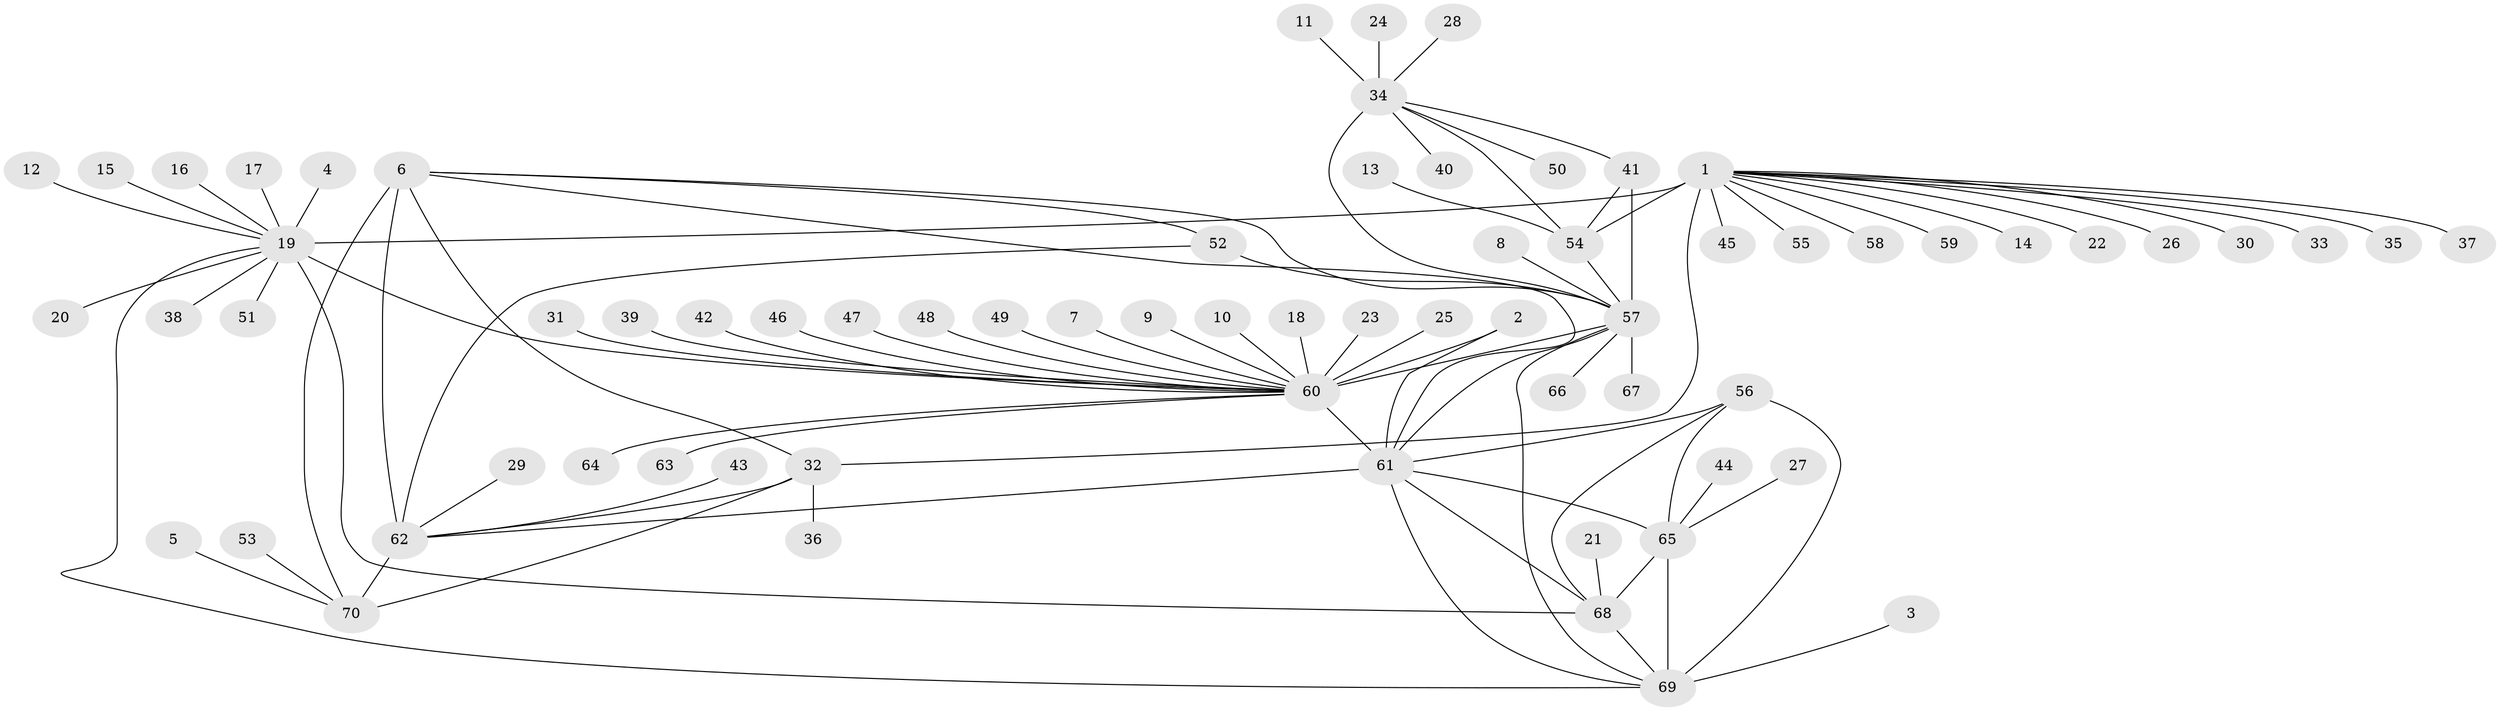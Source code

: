 // original degree distribution, {10: 0.05714285714285714, 11: 0.03571428571428571, 7: 0.02857142857142857, 9: 0.05, 8: 0.05714285714285714, 12: 0.007142857142857143, 13: 0.007142857142857143, 6: 0.007142857142857143, 3: 0.02142857142857143, 1: 0.6, 2: 0.12142857142857143, 4: 0.007142857142857143}
// Generated by graph-tools (version 1.1) at 2025/50/03/09/25 03:50:40]
// undirected, 70 vertices, 92 edges
graph export_dot {
graph [start="1"]
  node [color=gray90,style=filled];
  1;
  2;
  3;
  4;
  5;
  6;
  7;
  8;
  9;
  10;
  11;
  12;
  13;
  14;
  15;
  16;
  17;
  18;
  19;
  20;
  21;
  22;
  23;
  24;
  25;
  26;
  27;
  28;
  29;
  30;
  31;
  32;
  33;
  34;
  35;
  36;
  37;
  38;
  39;
  40;
  41;
  42;
  43;
  44;
  45;
  46;
  47;
  48;
  49;
  50;
  51;
  52;
  53;
  54;
  55;
  56;
  57;
  58;
  59;
  60;
  61;
  62;
  63;
  64;
  65;
  66;
  67;
  68;
  69;
  70;
  1 -- 14 [weight=1.0];
  1 -- 19 [weight=12.0];
  1 -- 22 [weight=1.0];
  1 -- 26 [weight=1.0];
  1 -- 30 [weight=1.0];
  1 -- 32 [weight=1.0];
  1 -- 33 [weight=1.0];
  1 -- 35 [weight=1.0];
  1 -- 37 [weight=1.0];
  1 -- 45 [weight=1.0];
  1 -- 54 [weight=1.0];
  1 -- 55 [weight=1.0];
  1 -- 58 [weight=1.0];
  1 -- 59 [weight=1.0];
  2 -- 60 [weight=5.0];
  2 -- 61 [weight=1.0];
  3 -- 69 [weight=1.0];
  4 -- 19 [weight=1.0];
  5 -- 70 [weight=1.0];
  6 -- 32 [weight=2.0];
  6 -- 52 [weight=1.0];
  6 -- 57 [weight=1.0];
  6 -- 61 [weight=1.0];
  6 -- 62 [weight=6.0];
  6 -- 70 [weight=2.0];
  7 -- 60 [weight=1.0];
  8 -- 57 [weight=1.0];
  9 -- 60 [weight=1.0];
  10 -- 60 [weight=1.0];
  11 -- 34 [weight=1.0];
  12 -- 19 [weight=1.0];
  13 -- 54 [weight=1.0];
  15 -- 19 [weight=1.0];
  16 -- 19 [weight=1.0];
  17 -- 19 [weight=1.0];
  18 -- 60 [weight=1.0];
  19 -- 20 [weight=1.0];
  19 -- 38 [weight=1.0];
  19 -- 51 [weight=1.0];
  19 -- 60 [weight=1.0];
  19 -- 68 [weight=1.0];
  19 -- 69 [weight=1.0];
  21 -- 68 [weight=1.0];
  23 -- 60 [weight=1.0];
  24 -- 34 [weight=1.0];
  25 -- 60 [weight=1.0];
  27 -- 65 [weight=1.0];
  28 -- 34 [weight=1.0];
  29 -- 62 [weight=1.0];
  31 -- 60 [weight=1.0];
  32 -- 36 [weight=1.0];
  32 -- 62 [weight=3.0];
  32 -- 70 [weight=1.0];
  34 -- 40 [weight=1.0];
  34 -- 41 [weight=1.0];
  34 -- 50 [weight=1.0];
  34 -- 54 [weight=1.0];
  34 -- 57 [weight=4.0];
  39 -- 60 [weight=1.0];
  41 -- 54 [weight=1.0];
  41 -- 57 [weight=4.0];
  42 -- 60 [weight=1.0];
  43 -- 62 [weight=1.0];
  44 -- 65 [weight=1.0];
  46 -- 60 [weight=1.0];
  47 -- 60 [weight=1.0];
  48 -- 60 [weight=1.0];
  49 -- 60 [weight=1.0];
  52 -- 57 [weight=1.0];
  52 -- 62 [weight=2.0];
  53 -- 70 [weight=1.0];
  54 -- 57 [weight=4.0];
  56 -- 61 [weight=1.0];
  56 -- 65 [weight=3.0];
  56 -- 68 [weight=1.0];
  56 -- 69 [weight=1.0];
  57 -- 60 [weight=1.0];
  57 -- 61 [weight=1.0];
  57 -- 66 [weight=1.0];
  57 -- 67 [weight=1.0];
  57 -- 69 [weight=1.0];
  60 -- 61 [weight=6.0];
  60 -- 63 [weight=1.0];
  60 -- 64 [weight=1.0];
  61 -- 62 [weight=1.0];
  61 -- 65 [weight=3.0];
  61 -- 68 [weight=1.0];
  61 -- 69 [weight=1.0];
  62 -- 70 [weight=3.0];
  65 -- 68 [weight=3.0];
  65 -- 69 [weight=3.0];
  68 -- 69 [weight=1.0];
}
